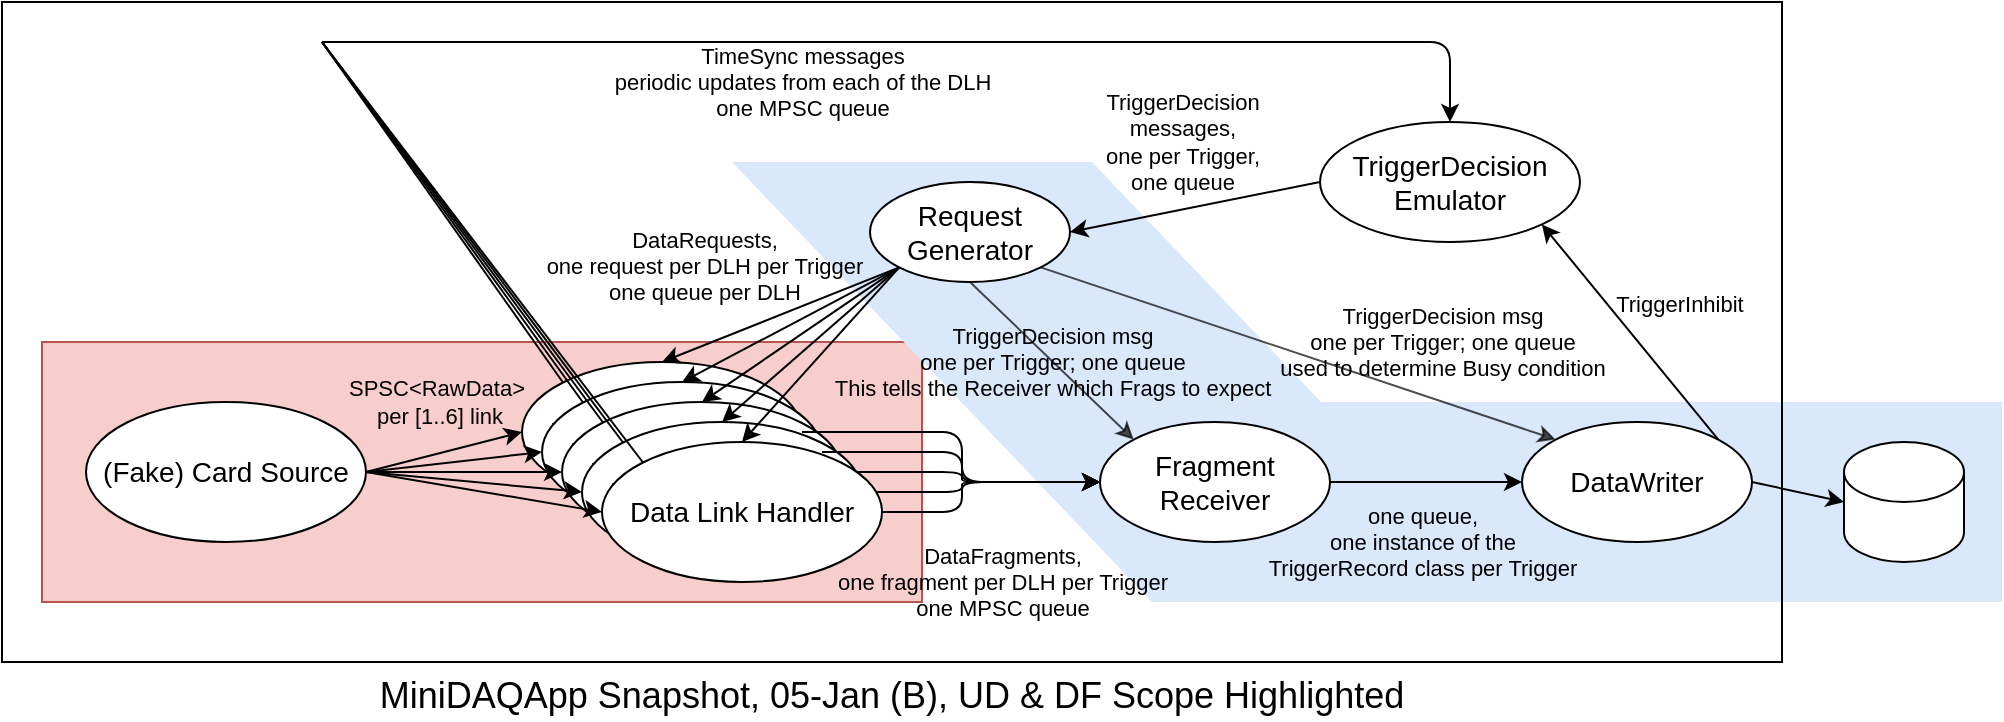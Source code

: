 <mxfile version="14.1.8" type="device"><diagram id="fMvJk1xcHoZWJ3SEvYOx" name="Page-1"><mxGraphModel dx="1950" dy="565" grid="1" gridSize="10" guides="1" tooltips="1" connect="1" arrows="1" fold="1" page="1" pageScale="1" pageWidth="1100" pageHeight="850" math="0" shadow="0"><root><mxCell id="0"/><mxCell id="1" parent="0"/><mxCell id="eje8ajatOu8Og4zrkGEe-11" value="" style="rounded=0;whiteSpace=wrap;html=1;fillColor=#f8cecc;strokeColor=#b85450;" parent="1" vertex="1"><mxGeometry x="-80" y="240" width="440" height="130" as="geometry"/></mxCell><mxCell id="5W7DIMbiBwc49jgdGdNv-9" value="" style="rounded=0;whiteSpace=wrap;html=1;fillColor=#dae8fc;strokeColor=none;" parent="1" vertex="1"><mxGeometry x="480" y="270" width="420" height="100" as="geometry"/></mxCell><mxCell id="5W7DIMbiBwc49jgdGdNv-7" value="" style="shape=parallelogram;perimeter=parallelogramPerimeter;whiteSpace=wrap;html=1;fixedSize=1;size=210;rotation=0;flipH=1;fillColor=#dae8fc;strokeColor=none;" parent="1" vertex="1"><mxGeometry x="265" y="150" width="390" height="220" as="geometry"/></mxCell><mxCell id="PU44kDa1g5nuqBbF_qVx-3" value="&lt;span style=&quot;font-size: 14px&quot;&gt;Data Link Handler&lt;/span&gt;" style="ellipse;whiteSpace=wrap;html=1;" parent="1" vertex="1"><mxGeometry x="160" y="250" width="140" height="70" as="geometry"/></mxCell><mxCell id="PU44kDa1g5nuqBbF_qVx-4" value="&lt;font style=&quot;font-size: 14px&quot;&gt;Data Link Handler&lt;br&gt;&lt;/font&gt;" style="ellipse;whiteSpace=wrap;html=1;" parent="1" vertex="1"><mxGeometry x="170" y="260" width="140" height="70" as="geometry"/></mxCell><mxCell id="PU44kDa1g5nuqBbF_qVx-5" value="&lt;font style=&quot;font-size: 14px&quot;&gt;Data Link Handler&lt;/font&gt;" style="ellipse;whiteSpace=wrap;html=1;" parent="1" vertex="1"><mxGeometry x="180" y="270" width="140" height="70" as="geometry"/></mxCell><mxCell id="PU44kDa1g5nuqBbF_qVx-6" value="&lt;font style=&quot;font-size: 14px&quot;&gt;Data Link Handler&lt;/font&gt;" style="ellipse;whiteSpace=wrap;html=1;" parent="1" vertex="1"><mxGeometry x="190" y="280" width="140" height="70" as="geometry"/></mxCell><mxCell id="PU44kDa1g5nuqBbF_qVx-2" value="&lt;font style=&quot;font-size: 14px&quot;&gt;Request&lt;br&gt;Generator&lt;br&gt;&lt;/font&gt;" style="ellipse;whiteSpace=wrap;html=1;" parent="1" vertex="1"><mxGeometry x="334" y="160" width="100" height="50" as="geometry"/></mxCell><mxCell id="PU44kDa1g5nuqBbF_qVx-8" value="DataRequests,&lt;br&gt;one request per DLH per Trigger&lt;br&gt;one queue per DLH" style="endArrow=classic;html=1;exitX=0;exitY=1;exitDx=0;exitDy=0;entryX=0.5;entryY=0;entryDx=0;entryDy=0;labelBackgroundColor=none;" parent="1" source="PU44kDa1g5nuqBbF_qVx-2" target="PU44kDa1g5nuqBbF_qVx-3" edge="1"><mxGeometry x="0.435" y="-37" width="50" height="50" relative="1" as="geometry"><mxPoint x="70" y="190" as="sourcePoint"/><mxPoint x="120" y="140" as="targetPoint"/><mxPoint x="1" as="offset"/></mxGeometry></mxCell><mxCell id="PU44kDa1g5nuqBbF_qVx-9" value="" style="endArrow=classic;html=1;exitX=0;exitY=1;exitDx=0;exitDy=0;entryX=0.5;entryY=0;entryDx=0;entryDy=0;" parent="1" source="PU44kDa1g5nuqBbF_qVx-2" edge="1"><mxGeometry width="50" height="50" relative="1" as="geometry"><mxPoint x="350.503" y="219.749" as="sourcePoint"/><mxPoint x="240" y="260" as="targetPoint"/></mxGeometry></mxCell><mxCell id="PU44kDa1g5nuqBbF_qVx-10" value="" style="endArrow=classic;html=1;exitX=0;exitY=1;exitDx=0;exitDy=0;entryX=0.5;entryY=0;entryDx=0;entryDy=0;" parent="1" source="PU44kDa1g5nuqBbF_qVx-2" edge="1"><mxGeometry width="50" height="50" relative="1" as="geometry"><mxPoint x="360.503" y="229.749" as="sourcePoint"/><mxPoint x="250" y="270" as="targetPoint"/></mxGeometry></mxCell><mxCell id="PU44kDa1g5nuqBbF_qVx-11" value="" style="endArrow=classic;html=1;entryX=0.5;entryY=0;entryDx=0;entryDy=0;exitX=0;exitY=1;exitDx=0;exitDy=0;" parent="1" source="PU44kDa1g5nuqBbF_qVx-2" edge="1"><mxGeometry width="50" height="50" relative="1" as="geometry"><mxPoint x="340" y="210" as="sourcePoint"/><mxPoint x="260" y="280" as="targetPoint"/></mxGeometry></mxCell><mxCell id="PU44kDa1g5nuqBbF_qVx-12" value="" style="endArrow=classic;html=1;entryX=0.5;entryY=0;entryDx=0;entryDy=0;exitX=0;exitY=1;exitDx=0;exitDy=0;" parent="1" source="PU44kDa1g5nuqBbF_qVx-2" edge="1"><mxGeometry width="50" height="50" relative="1" as="geometry"><mxPoint x="340" y="210" as="sourcePoint"/><mxPoint x="270" y="290" as="targetPoint"/></mxGeometry></mxCell><mxCell id="nP8d42ks8FPTzXLPhDmG-1" value="&lt;font style=&quot;font-size: 14px&quot;&gt;TriggerDecision Emulator&lt;br&gt;&lt;/font&gt;" style="ellipse;whiteSpace=wrap;html=1;" parent="1" vertex="1"><mxGeometry x="559" y="130" width="130" height="60" as="geometry"/></mxCell><mxCell id="nP8d42ks8FPTzXLPhDmG-2" value="TriggerDecision&lt;br&gt;messages,&lt;br&gt;one per Trigger,&lt;br&gt;one queue" style="endArrow=classic;html=1;exitX=0;exitY=0.5;exitDx=0;exitDy=0;entryX=1;entryY=0.5;entryDx=0;entryDy=0;labelBackgroundColor=none;" parent="1" source="nP8d42ks8FPTzXLPhDmG-1" target="PU44kDa1g5nuqBbF_qVx-2" edge="1"><mxGeometry y="-33" width="50" height="50" relative="1" as="geometry"><mxPoint x="529" y="185" as="sourcePoint"/><mxPoint x="459" y="185" as="targetPoint"/><mxPoint as="offset"/></mxGeometry></mxCell><mxCell id="nP8d42ks8FPTzXLPhDmG-5" value="" style="endArrow=classic;html=1;entryX=0;entryY=0.5;entryDx=0;entryDy=0;exitX=1;exitY=0.5;exitDx=0;exitDy=0;edgeStyle=elbowEdgeStyle;" parent="1" source="PU44kDa1g5nuqBbF_qVx-6" target="nP8d42ks8FPTzXLPhDmG-3" edge="1"><mxGeometry width="50" height="50" relative="1" as="geometry"><mxPoint x="368.645" y="222.678" as="sourcePoint"/><mxPoint x="290" y="310" as="targetPoint"/><Array as="points"><mxPoint x="380" y="315"/></Array></mxGeometry></mxCell><mxCell id="nP8d42ks8FPTzXLPhDmG-6" value="" style="endArrow=classic;html=1;entryX=0;entryY=0.5;entryDx=0;entryDy=0;exitX=1;exitY=0.5;exitDx=0;exitDy=0;edgeStyle=elbowEdgeStyle;" parent="1" source="PU44kDa1g5nuqBbF_qVx-5" target="nP8d42ks8FPTzXLPhDmG-3" edge="1"><mxGeometry width="50" height="50" relative="1" as="geometry"><mxPoint x="378.645" y="232.678" as="sourcePoint"/><mxPoint x="300" y="320" as="targetPoint"/><Array as="points"><mxPoint x="380" y="305"/></Array></mxGeometry></mxCell><mxCell id="nP8d42ks8FPTzXLPhDmG-7" value="" style="endArrow=classic;html=1;exitX=1;exitY=0.5;exitDx=0;exitDy=0;entryX=0;entryY=0.5;entryDx=0;entryDy=0;edgeStyle=elbowEdgeStyle;" parent="1" source="PU44kDa1g5nuqBbF_qVx-4" target="nP8d42ks8FPTzXLPhDmG-3" edge="1"><mxGeometry width="50" height="50" relative="1" as="geometry"><mxPoint x="388.645" y="242.678" as="sourcePoint"/><mxPoint x="310" y="330" as="targetPoint"/><Array as="points"><mxPoint x="380" y="300"/></Array></mxGeometry></mxCell><mxCell id="nP8d42ks8FPTzXLPhDmG-8" value="" style="endArrow=classic;html=1;entryX=0;entryY=0.5;entryDx=0;entryDy=0;exitX=1;exitY=0.5;exitDx=0;exitDy=0;edgeStyle=elbowEdgeStyle;" parent="1" source="PU44kDa1g5nuqBbF_qVx-3" target="nP8d42ks8FPTzXLPhDmG-3" edge="1"><mxGeometry width="50" height="50" relative="1" as="geometry"><mxPoint x="398.645" y="252.678" as="sourcePoint"/><mxPoint x="320" y="340" as="targetPoint"/><Array as="points"><mxPoint x="380" y="300"/></Array></mxGeometry></mxCell><mxCell id="PU44kDa1g5nuqBbF_qVx-7" value="&lt;font style=&quot;font-size: 14px&quot;&gt;Data Link Handler&lt;/font&gt;" style="ellipse;whiteSpace=wrap;html=1;" parent="1" vertex="1"><mxGeometry x="200" y="290" width="140" height="70" as="geometry"/></mxCell><mxCell id="nP8d42ks8FPTzXLPhDmG-10" value="one queue,&lt;br&gt;one instance of the&lt;br&gt;TriggerRecord class per Trigger" style="endArrow=classic;html=1;exitX=1;exitY=0.5;exitDx=0;exitDy=0;entryX=0;entryY=0.5;entryDx=0;entryDy=0;labelBackgroundColor=none;" parent="1" source="nP8d42ks8FPTzXLPhDmG-3" target="nP8d42ks8FPTzXLPhDmG-9" edge="1"><mxGeometry x="-0.042" y="-30" width="50" height="50" relative="1" as="geometry"><mxPoint x="310" y="295" as="sourcePoint"/><mxPoint x="459" y="320" as="targetPoint"/><mxPoint as="offset"/></mxGeometry></mxCell><mxCell id="nP8d42ks8FPTzXLPhDmG-12" value="" style="shape=cylinder3;whiteSpace=wrap;html=1;boundedLbl=1;backgroundOutline=1;size=15;" parent="1" vertex="1"><mxGeometry x="821" y="290" width="60" height="60" as="geometry"/></mxCell><mxCell id="nP8d42ks8FPTzXLPhDmG-13" value="" style="endArrow=classic;html=1;entryX=0;entryY=0.5;entryDx=0;entryDy=0;exitX=1;exitY=0.5;exitDx=0;exitDy=0;entryPerimeter=0;" parent="1" source="nP8d42ks8FPTzXLPhDmG-9" target="nP8d42ks8FPTzXLPhDmG-12" edge="1"><mxGeometry width="50" height="50" relative="1" as="geometry"><mxPoint x="310" y="295" as="sourcePoint"/><mxPoint x="459" y="320" as="targetPoint"/></mxGeometry></mxCell><mxCell id="nP8d42ks8FPTzXLPhDmG-3" value="&lt;font style=&quot;font-size: 14px&quot;&gt;Fragment&lt;br&gt;Receiver&lt;br&gt;&lt;/font&gt;" style="ellipse;whiteSpace=wrap;html=1;" parent="1" vertex="1"><mxGeometry x="449" y="280" width="115" height="60" as="geometry"/></mxCell><mxCell id="nP8d42ks8FPTzXLPhDmG-14" value="TriggerDecision msg&lt;br&gt;one per Trigger; one queue&lt;br&gt;This tells the Receiver which Frags to expect" style="endArrow=classic;html=1;entryX=0;entryY=0;entryDx=0;entryDy=0;exitX=0.5;exitY=1;exitDx=0;exitDy=0;opacity=70;labelBackgroundColor=none;" parent="1" source="PU44kDa1g5nuqBbF_qVx-2" target="nP8d42ks8FPTzXLPhDmG-3" edge="1"><mxGeometry width="50" height="50" relative="1" as="geometry"><mxPoint x="320" y="305" as="sourcePoint"/><mxPoint x="469" y="330" as="targetPoint"/></mxGeometry></mxCell><mxCell id="nP8d42ks8FPTzXLPhDmG-9" value="&lt;font style=&quot;font-size: 14px&quot;&gt;DataWriter&lt;br&gt;&lt;/font&gt;" style="ellipse;whiteSpace=wrap;html=1;" parent="1" vertex="1"><mxGeometry x="660" y="280" width="115" height="60" as="geometry"/></mxCell><mxCell id="nP8d42ks8FPTzXLPhDmG-4" value="DataFragments,&lt;br&gt;one fragment per DLH per Trigger&lt;br&gt;one MPSC queue" style="endArrow=classic;html=1;entryX=0;entryY=0.5;entryDx=0;entryDy=0;exitX=1;exitY=0.5;exitDx=0;exitDy=0;labelBackgroundColor=none;edgeStyle=elbowEdgeStyle;" parent="1" source="PU44kDa1g5nuqBbF_qVx-7" target="nP8d42ks8FPTzXLPhDmG-3" edge="1"><mxGeometry x="-0.355" y="-40" width="50" height="50" relative="1" as="geometry"><mxPoint x="358.645" y="212.678" as="sourcePoint"/><mxPoint x="280" y="300" as="targetPoint"/><mxPoint x="-20" y="35" as="offset"/><Array as="points"><mxPoint x="380" y="320"/></Array></mxGeometry></mxCell><mxCell id="z37zjRLNnLtBlh8VlVQB-1" value="TriggerInhibit&amp;nbsp;" style="endArrow=classic;html=1;exitX=1;exitY=0;exitDx=0;exitDy=0;entryX=1;entryY=1;entryDx=0;entryDy=0;labelBackgroundColor=none;" parent="1" source="nP8d42ks8FPTzXLPhDmG-9" target="nP8d42ks8FPTzXLPhDmG-1" edge="1"><mxGeometry x="-0.071" y="-30" width="50" height="50" relative="1" as="geometry"><mxPoint x="585" y="220" as="sourcePoint"/><mxPoint x="480" y="510" as="targetPoint"/><mxPoint y="1" as="offset"/></mxGeometry></mxCell><mxCell id="wcqdHaZFVq0GPSEOe1PS-1" value="TriggerDecision msg&lt;br&gt;one per Trigger; one queue&lt;br&gt;used to determine Busy condition" style="endArrow=classic;html=1;entryX=0;entryY=0;entryDx=0;entryDy=0;exitX=1;exitY=1;exitDx=0;exitDy=0;opacity=70;labelBackgroundColor=none;" parent="1" source="PU44kDa1g5nuqBbF_qVx-2" target="nP8d42ks8FPTzXLPhDmG-9" edge="1"><mxGeometry x="0.488" y="28" width="50" height="50" relative="1" as="geometry"><mxPoint x="394" y="220" as="sourcePoint"/><mxPoint x="476.019" y="298.694" as="targetPoint"/><mxPoint as="offset"/></mxGeometry></mxCell><mxCell id="eje8ajatOu8Og4zrkGEe-1" value="&lt;font style=&quot;font-size: 14px&quot;&gt;(Fake) Card Source&lt;/font&gt;" style="ellipse;whiteSpace=wrap;html=1;" parent="1" vertex="1"><mxGeometry x="-58" y="270" width="140" height="70" as="geometry"/></mxCell><mxCell id="eje8ajatOu8Og4zrkGEe-2" value="SPSC&amp;lt;RawData&amp;gt;&lt;br&gt;&amp;nbsp;per [1..6] link" style="endArrow=classic;html=1;entryX=0;entryY=0.5;entryDx=0;entryDy=0;exitX=1;exitY=0.5;exitDx=0;exitDy=0;labelBackgroundColor=none;" parent="1" source="eje8ajatOu8Og4zrkGEe-1" target="PU44kDa1g5nuqBbF_qVx-3" edge="1"><mxGeometry x="0.067" y="25" width="50" height="50" relative="1" as="geometry"><mxPoint x="350.0" y="335" as="sourcePoint"/><mxPoint x="459.0" y="320" as="targetPoint"/><mxPoint as="offset"/></mxGeometry></mxCell><mxCell id="eje8ajatOu8Og4zrkGEe-3" value="" style="endArrow=none;html=1;exitX=0.5;exitY=0;exitDx=0;exitDy=0;labelBackgroundColor=none;startArrow=classic;startFill=1;endFill=0;" parent="1" source="nP8d42ks8FPTzXLPhDmG-1" edge="1"><mxGeometry x="-0.105" y="-34" width="50" height="50" relative="1" as="geometry"><mxPoint x="785" y="130" as="sourcePoint"/><mxPoint x="60" y="90" as="targetPoint"/><mxPoint as="offset"/><Array as="points"><mxPoint x="624" y="90"/><mxPoint x="384" y="90"/><mxPoint x="240" y="90"/></Array></mxGeometry></mxCell><mxCell id="eje8ajatOu8Og4zrkGEe-4" value="TimeSync messages&lt;br&gt;periodic updates from each of the DLH&lt;br&gt;one MPSC queue" style="edgeLabel;html=1;align=center;verticalAlign=middle;resizable=0;points=[];" parent="eje8ajatOu8Og4zrkGEe-3" vertex="1" connectable="0"><mxGeometry x="-0.214" y="1" relative="1" as="geometry"><mxPoint x="-127" y="19" as="offset"/></mxGeometry></mxCell><mxCell id="eje8ajatOu8Og4zrkGEe-5" value="" style="endArrow=classic;html=1;entryX=0;entryY=0.5;entryDx=0;entryDy=0;exitX=1;exitY=0.5;exitDx=0;exitDy=0;labelBackgroundColor=none;" parent="1" source="eje8ajatOu8Og4zrkGEe-1" edge="1"><mxGeometry x="0.067" y="15" width="50" height="50" relative="1" as="geometry"><mxPoint x="40.0" y="315" as="sourcePoint"/><mxPoint x="170.0" y="295" as="targetPoint"/><mxPoint as="offset"/></mxGeometry></mxCell><mxCell id="eje8ajatOu8Og4zrkGEe-6" value="" style="endArrow=classic;html=1;entryX=0;entryY=0.5;entryDx=0;entryDy=0;exitX=1;exitY=0.5;exitDx=0;exitDy=0;labelBackgroundColor=none;" parent="1" source="eje8ajatOu8Og4zrkGEe-1" edge="1"><mxGeometry x="0.067" y="15" width="50" height="50" relative="1" as="geometry"><mxPoint x="40.0" y="315" as="sourcePoint"/><mxPoint x="180.0" y="305" as="targetPoint"/><mxPoint as="offset"/></mxGeometry></mxCell><mxCell id="eje8ajatOu8Og4zrkGEe-7" value="" style="endArrow=classic;html=1;entryX=0;entryY=0.5;entryDx=0;entryDy=0;exitX=1;exitY=0.5;exitDx=0;exitDy=0;labelBackgroundColor=none;" parent="1" source="eje8ajatOu8Og4zrkGEe-1" edge="1"><mxGeometry x="0.067" y="15" width="50" height="50" relative="1" as="geometry"><mxPoint x="50.0" y="325" as="sourcePoint"/><mxPoint x="190.0" y="315" as="targetPoint"/><mxPoint as="offset"/></mxGeometry></mxCell><mxCell id="eje8ajatOu8Og4zrkGEe-8" value="" style="endArrow=classic;html=1;entryX=0;entryY=0.5;entryDx=0;entryDy=0;exitX=1;exitY=0.5;exitDx=0;exitDy=0;labelBackgroundColor=none;" parent="1" source="eje8ajatOu8Og4zrkGEe-1" edge="1"><mxGeometry x="0.067" y="15" width="50" height="50" relative="1" as="geometry"><mxPoint x="60.0" y="335" as="sourcePoint"/><mxPoint x="200.0" y="325" as="targetPoint"/><mxPoint as="offset"/></mxGeometry></mxCell><mxCell id="l-DIy9lOedXBn3cSaAUm-1" value="" style="endArrow=none;html=1;exitX=0;exitY=0;exitDx=0;exitDy=0;labelBackgroundColor=none;endFill=0;" parent="1" source="PU44kDa1g5nuqBbF_qVx-7" edge="1"><mxGeometry x="0.709" y="-46" width="50" height="50" relative="1" as="geometry"><mxPoint x="358.645" y="212.678" as="sourcePoint"/><mxPoint x="60" y="90" as="targetPoint"/><mxPoint as="offset"/></mxGeometry></mxCell><mxCell id="l-DIy9lOedXBn3cSaAUm-2" value="" style="endArrow=none;html=1;exitX=0;exitY=0;exitDx=0;exitDy=0;labelBackgroundColor=none;endFill=0;" parent="1" source="PU44kDa1g5nuqBbF_qVx-4" edge="1"><mxGeometry x="0.709" y="-46" width="50" height="50" relative="1" as="geometry"><mxPoint x="230.503" y="310.251" as="sourcePoint"/><mxPoint x="60" y="90" as="targetPoint"/><mxPoint as="offset"/></mxGeometry></mxCell><mxCell id="l-DIy9lOedXBn3cSaAUm-3" value="" style="endArrow=none;html=1;exitX=0;exitY=0;exitDx=0;exitDy=0;labelBackgroundColor=none;endFill=0;" parent="1" source="PU44kDa1g5nuqBbF_qVx-5" edge="1"><mxGeometry x="0.709" y="-46" width="50" height="50" relative="1" as="geometry"><mxPoint x="240.503" y="320.251" as="sourcePoint"/><mxPoint x="60" y="90" as="targetPoint"/><mxPoint as="offset"/></mxGeometry></mxCell><mxCell id="l-DIy9lOedXBn3cSaAUm-4" value="" style="endArrow=none;html=1;exitX=0;exitY=0;exitDx=0;exitDy=0;labelBackgroundColor=none;endFill=0;" parent="1" source="PU44kDa1g5nuqBbF_qVx-6" edge="1"><mxGeometry x="0.709" y="-46" width="50" height="50" relative="1" as="geometry"><mxPoint x="250.503" y="330.251" as="sourcePoint"/><mxPoint x="60" y="90" as="targetPoint"/><mxPoint as="offset"/></mxGeometry></mxCell><mxCell id="l-DIy9lOedXBn3cSaAUm-5" value="" style="endArrow=none;html=1;exitX=0;exitY=0;exitDx=0;exitDy=0;labelBackgroundColor=none;endFill=0;" parent="1" source="PU44kDa1g5nuqBbF_qVx-3" edge="1"><mxGeometry x="0.709" y="-46" width="50" height="50" relative="1" as="geometry"><mxPoint x="260.503" y="340.251" as="sourcePoint"/><mxPoint x="60" y="90" as="targetPoint"/><mxPoint as="offset"/></mxGeometry></mxCell><mxCell id="PU44kDa1g5nuqBbF_qVx-1" value="&lt;font style=&quot;font-size: 18px&quot;&gt;MiniDAQApp Snapshot, 05-Jan (B), UD &amp;amp; DF Scope Highlighted&lt;/font&gt;" style="rounded=0;whiteSpace=wrap;html=1;fillColor=none;labelPosition=center;verticalLabelPosition=bottom;align=center;verticalAlign=top;" parent="1" vertex="1"><mxGeometry x="-100" y="70" width="890" height="330" as="geometry"/></mxCell></root></mxGraphModel></diagram></mxfile>
